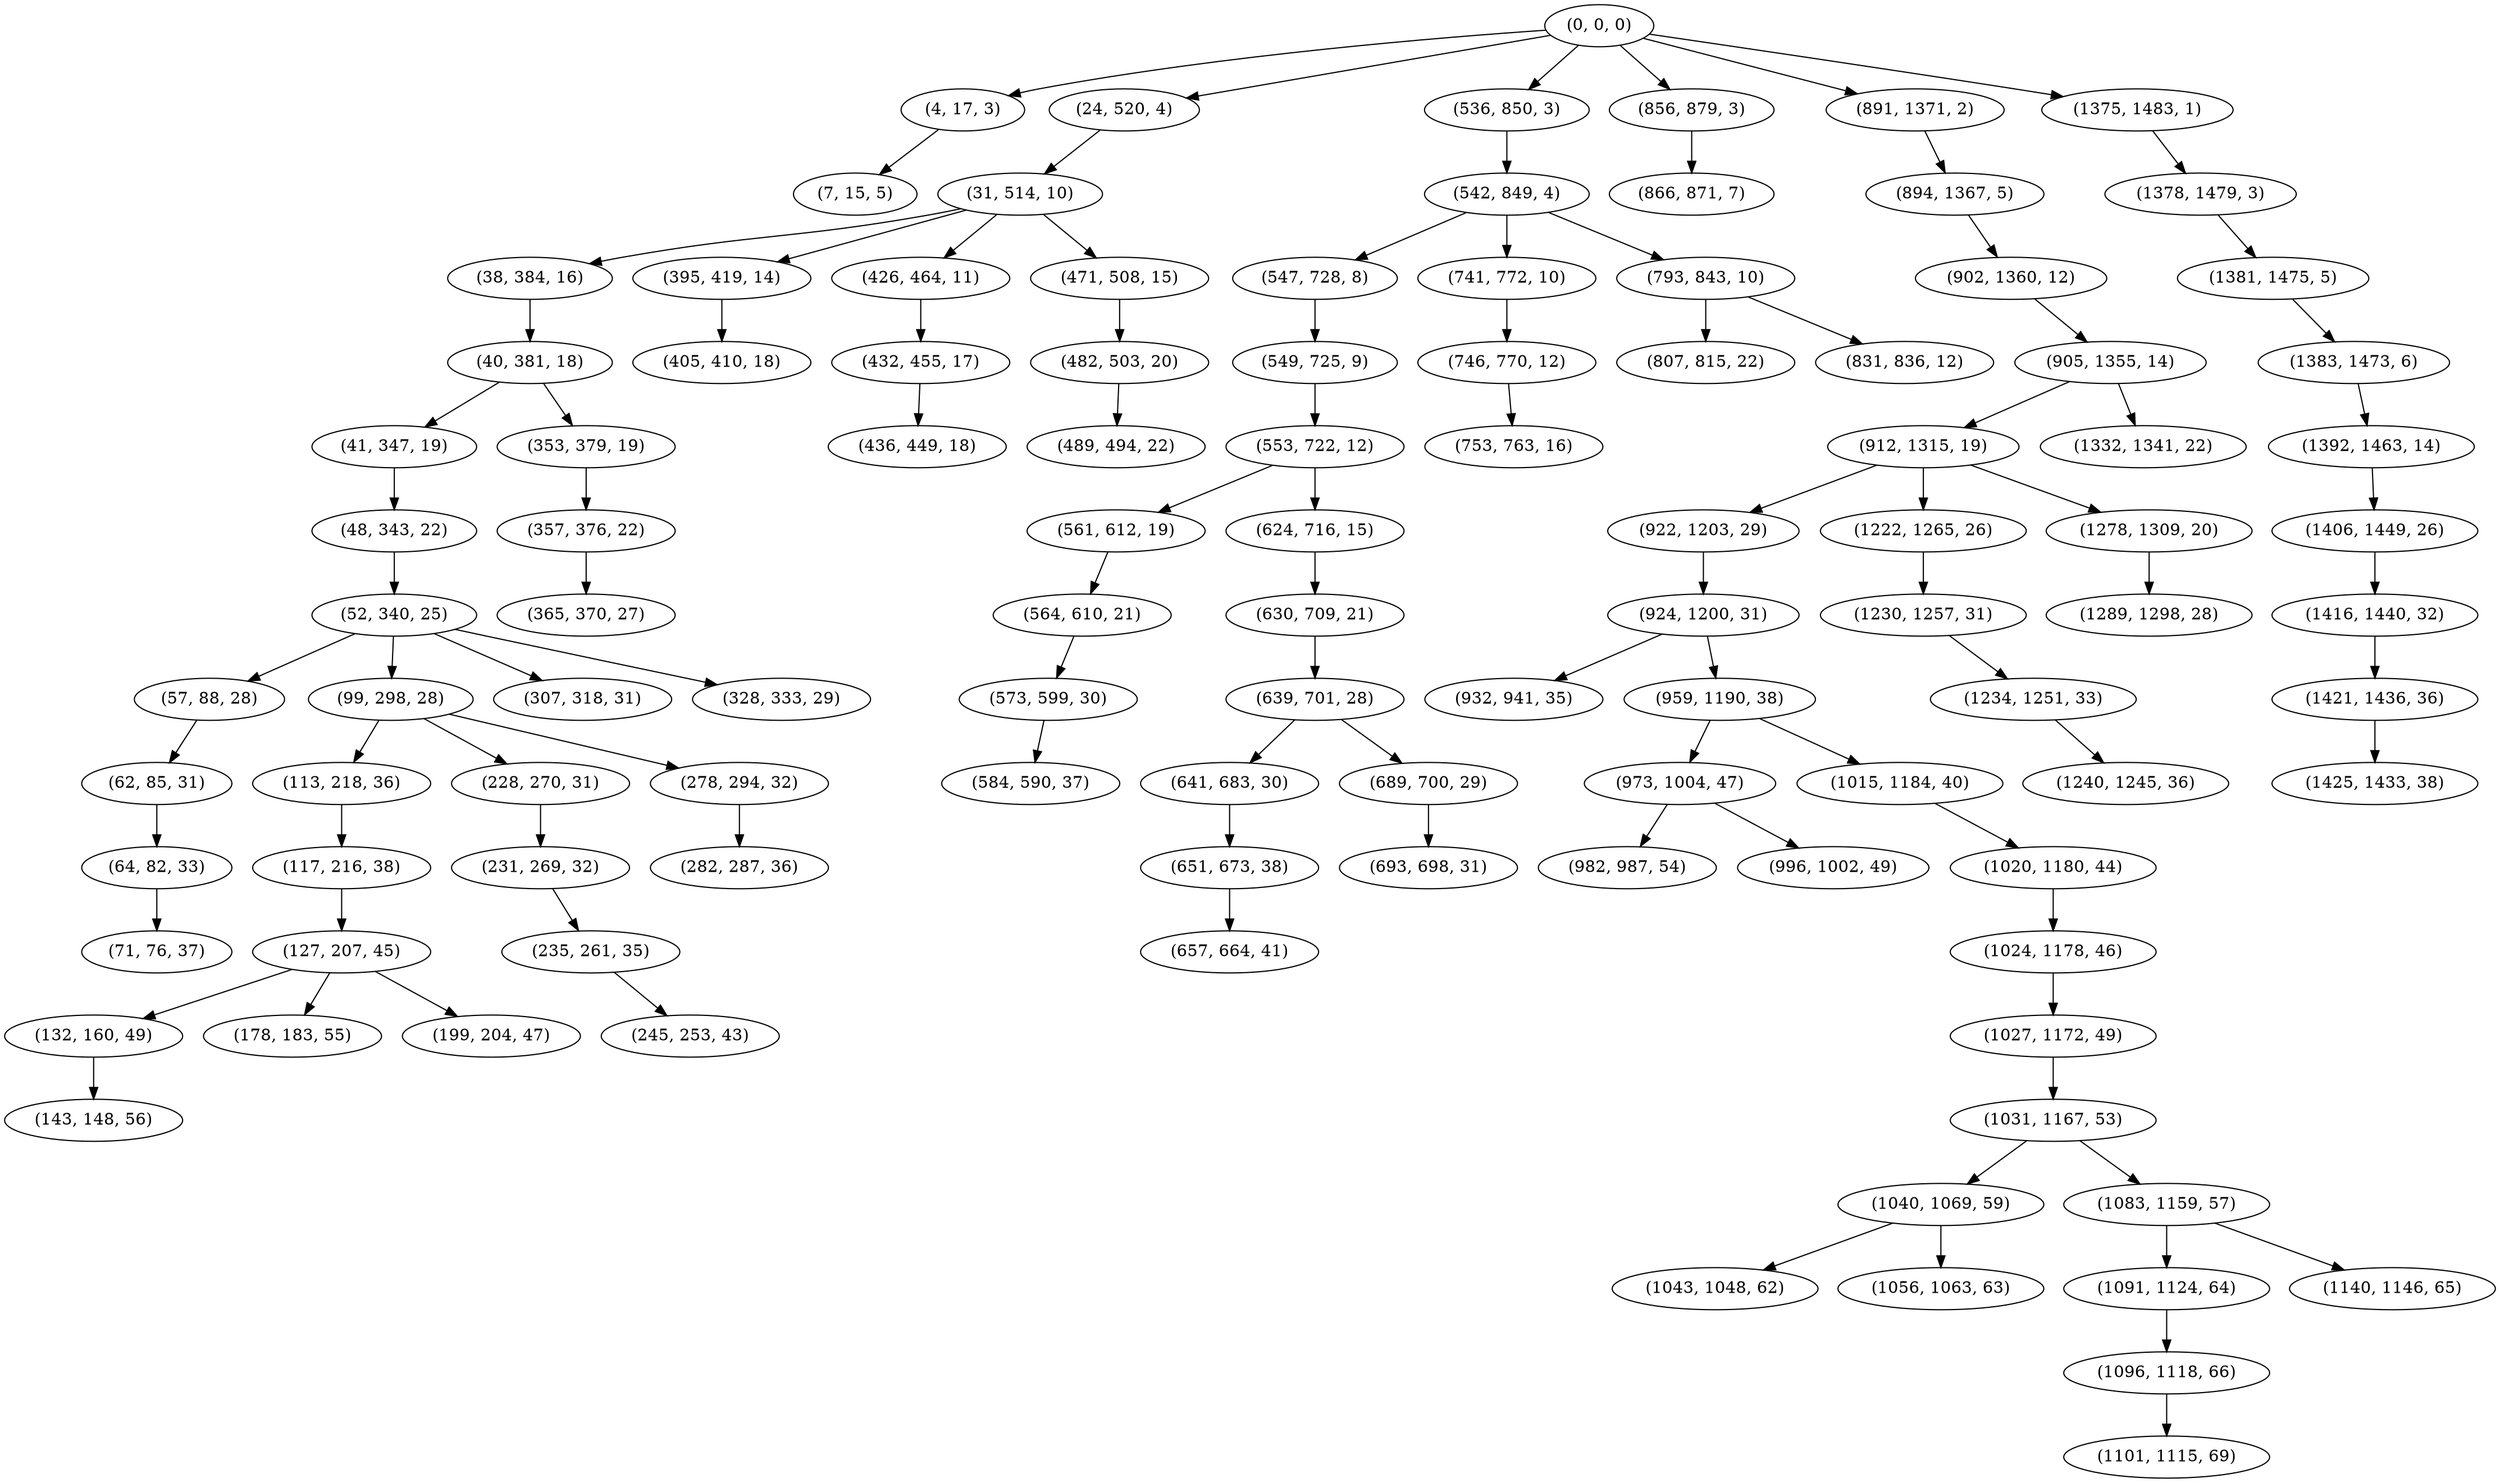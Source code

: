 digraph tree {
    "(0, 0, 0)";
    "(4, 17, 3)";
    "(7, 15, 5)";
    "(24, 520, 4)";
    "(31, 514, 10)";
    "(38, 384, 16)";
    "(40, 381, 18)";
    "(41, 347, 19)";
    "(48, 343, 22)";
    "(52, 340, 25)";
    "(57, 88, 28)";
    "(62, 85, 31)";
    "(64, 82, 33)";
    "(71, 76, 37)";
    "(99, 298, 28)";
    "(113, 218, 36)";
    "(117, 216, 38)";
    "(127, 207, 45)";
    "(132, 160, 49)";
    "(143, 148, 56)";
    "(178, 183, 55)";
    "(199, 204, 47)";
    "(228, 270, 31)";
    "(231, 269, 32)";
    "(235, 261, 35)";
    "(245, 253, 43)";
    "(278, 294, 32)";
    "(282, 287, 36)";
    "(307, 318, 31)";
    "(328, 333, 29)";
    "(353, 379, 19)";
    "(357, 376, 22)";
    "(365, 370, 27)";
    "(395, 419, 14)";
    "(405, 410, 18)";
    "(426, 464, 11)";
    "(432, 455, 17)";
    "(436, 449, 18)";
    "(471, 508, 15)";
    "(482, 503, 20)";
    "(489, 494, 22)";
    "(536, 850, 3)";
    "(542, 849, 4)";
    "(547, 728, 8)";
    "(549, 725, 9)";
    "(553, 722, 12)";
    "(561, 612, 19)";
    "(564, 610, 21)";
    "(573, 599, 30)";
    "(584, 590, 37)";
    "(624, 716, 15)";
    "(630, 709, 21)";
    "(639, 701, 28)";
    "(641, 683, 30)";
    "(651, 673, 38)";
    "(657, 664, 41)";
    "(689, 700, 29)";
    "(693, 698, 31)";
    "(741, 772, 10)";
    "(746, 770, 12)";
    "(753, 763, 16)";
    "(793, 843, 10)";
    "(807, 815, 22)";
    "(831, 836, 12)";
    "(856, 879, 3)";
    "(866, 871, 7)";
    "(891, 1371, 2)";
    "(894, 1367, 5)";
    "(902, 1360, 12)";
    "(905, 1355, 14)";
    "(912, 1315, 19)";
    "(922, 1203, 29)";
    "(924, 1200, 31)";
    "(932, 941, 35)";
    "(959, 1190, 38)";
    "(973, 1004, 47)";
    "(982, 987, 54)";
    "(996, 1002, 49)";
    "(1015, 1184, 40)";
    "(1020, 1180, 44)";
    "(1024, 1178, 46)";
    "(1027, 1172, 49)";
    "(1031, 1167, 53)";
    "(1040, 1069, 59)";
    "(1043, 1048, 62)";
    "(1056, 1063, 63)";
    "(1083, 1159, 57)";
    "(1091, 1124, 64)";
    "(1096, 1118, 66)";
    "(1101, 1115, 69)";
    "(1140, 1146, 65)";
    "(1222, 1265, 26)";
    "(1230, 1257, 31)";
    "(1234, 1251, 33)";
    "(1240, 1245, 36)";
    "(1278, 1309, 20)";
    "(1289, 1298, 28)";
    "(1332, 1341, 22)";
    "(1375, 1483, 1)";
    "(1378, 1479, 3)";
    "(1381, 1475, 5)";
    "(1383, 1473, 6)";
    "(1392, 1463, 14)";
    "(1406, 1449, 26)";
    "(1416, 1440, 32)";
    "(1421, 1436, 36)";
    "(1425, 1433, 38)";
    "(0, 0, 0)" -> "(4, 17, 3)";
    "(0, 0, 0)" -> "(24, 520, 4)";
    "(0, 0, 0)" -> "(536, 850, 3)";
    "(0, 0, 0)" -> "(856, 879, 3)";
    "(0, 0, 0)" -> "(891, 1371, 2)";
    "(0, 0, 0)" -> "(1375, 1483, 1)";
    "(4, 17, 3)" -> "(7, 15, 5)";
    "(24, 520, 4)" -> "(31, 514, 10)";
    "(31, 514, 10)" -> "(38, 384, 16)";
    "(31, 514, 10)" -> "(395, 419, 14)";
    "(31, 514, 10)" -> "(426, 464, 11)";
    "(31, 514, 10)" -> "(471, 508, 15)";
    "(38, 384, 16)" -> "(40, 381, 18)";
    "(40, 381, 18)" -> "(41, 347, 19)";
    "(40, 381, 18)" -> "(353, 379, 19)";
    "(41, 347, 19)" -> "(48, 343, 22)";
    "(48, 343, 22)" -> "(52, 340, 25)";
    "(52, 340, 25)" -> "(57, 88, 28)";
    "(52, 340, 25)" -> "(99, 298, 28)";
    "(52, 340, 25)" -> "(307, 318, 31)";
    "(52, 340, 25)" -> "(328, 333, 29)";
    "(57, 88, 28)" -> "(62, 85, 31)";
    "(62, 85, 31)" -> "(64, 82, 33)";
    "(64, 82, 33)" -> "(71, 76, 37)";
    "(99, 298, 28)" -> "(113, 218, 36)";
    "(99, 298, 28)" -> "(228, 270, 31)";
    "(99, 298, 28)" -> "(278, 294, 32)";
    "(113, 218, 36)" -> "(117, 216, 38)";
    "(117, 216, 38)" -> "(127, 207, 45)";
    "(127, 207, 45)" -> "(132, 160, 49)";
    "(127, 207, 45)" -> "(178, 183, 55)";
    "(127, 207, 45)" -> "(199, 204, 47)";
    "(132, 160, 49)" -> "(143, 148, 56)";
    "(228, 270, 31)" -> "(231, 269, 32)";
    "(231, 269, 32)" -> "(235, 261, 35)";
    "(235, 261, 35)" -> "(245, 253, 43)";
    "(278, 294, 32)" -> "(282, 287, 36)";
    "(353, 379, 19)" -> "(357, 376, 22)";
    "(357, 376, 22)" -> "(365, 370, 27)";
    "(395, 419, 14)" -> "(405, 410, 18)";
    "(426, 464, 11)" -> "(432, 455, 17)";
    "(432, 455, 17)" -> "(436, 449, 18)";
    "(471, 508, 15)" -> "(482, 503, 20)";
    "(482, 503, 20)" -> "(489, 494, 22)";
    "(536, 850, 3)" -> "(542, 849, 4)";
    "(542, 849, 4)" -> "(547, 728, 8)";
    "(542, 849, 4)" -> "(741, 772, 10)";
    "(542, 849, 4)" -> "(793, 843, 10)";
    "(547, 728, 8)" -> "(549, 725, 9)";
    "(549, 725, 9)" -> "(553, 722, 12)";
    "(553, 722, 12)" -> "(561, 612, 19)";
    "(553, 722, 12)" -> "(624, 716, 15)";
    "(561, 612, 19)" -> "(564, 610, 21)";
    "(564, 610, 21)" -> "(573, 599, 30)";
    "(573, 599, 30)" -> "(584, 590, 37)";
    "(624, 716, 15)" -> "(630, 709, 21)";
    "(630, 709, 21)" -> "(639, 701, 28)";
    "(639, 701, 28)" -> "(641, 683, 30)";
    "(639, 701, 28)" -> "(689, 700, 29)";
    "(641, 683, 30)" -> "(651, 673, 38)";
    "(651, 673, 38)" -> "(657, 664, 41)";
    "(689, 700, 29)" -> "(693, 698, 31)";
    "(741, 772, 10)" -> "(746, 770, 12)";
    "(746, 770, 12)" -> "(753, 763, 16)";
    "(793, 843, 10)" -> "(807, 815, 22)";
    "(793, 843, 10)" -> "(831, 836, 12)";
    "(856, 879, 3)" -> "(866, 871, 7)";
    "(891, 1371, 2)" -> "(894, 1367, 5)";
    "(894, 1367, 5)" -> "(902, 1360, 12)";
    "(902, 1360, 12)" -> "(905, 1355, 14)";
    "(905, 1355, 14)" -> "(912, 1315, 19)";
    "(905, 1355, 14)" -> "(1332, 1341, 22)";
    "(912, 1315, 19)" -> "(922, 1203, 29)";
    "(912, 1315, 19)" -> "(1222, 1265, 26)";
    "(912, 1315, 19)" -> "(1278, 1309, 20)";
    "(922, 1203, 29)" -> "(924, 1200, 31)";
    "(924, 1200, 31)" -> "(932, 941, 35)";
    "(924, 1200, 31)" -> "(959, 1190, 38)";
    "(959, 1190, 38)" -> "(973, 1004, 47)";
    "(959, 1190, 38)" -> "(1015, 1184, 40)";
    "(973, 1004, 47)" -> "(982, 987, 54)";
    "(973, 1004, 47)" -> "(996, 1002, 49)";
    "(1015, 1184, 40)" -> "(1020, 1180, 44)";
    "(1020, 1180, 44)" -> "(1024, 1178, 46)";
    "(1024, 1178, 46)" -> "(1027, 1172, 49)";
    "(1027, 1172, 49)" -> "(1031, 1167, 53)";
    "(1031, 1167, 53)" -> "(1040, 1069, 59)";
    "(1031, 1167, 53)" -> "(1083, 1159, 57)";
    "(1040, 1069, 59)" -> "(1043, 1048, 62)";
    "(1040, 1069, 59)" -> "(1056, 1063, 63)";
    "(1083, 1159, 57)" -> "(1091, 1124, 64)";
    "(1083, 1159, 57)" -> "(1140, 1146, 65)";
    "(1091, 1124, 64)" -> "(1096, 1118, 66)";
    "(1096, 1118, 66)" -> "(1101, 1115, 69)";
    "(1222, 1265, 26)" -> "(1230, 1257, 31)";
    "(1230, 1257, 31)" -> "(1234, 1251, 33)";
    "(1234, 1251, 33)" -> "(1240, 1245, 36)";
    "(1278, 1309, 20)" -> "(1289, 1298, 28)";
    "(1375, 1483, 1)" -> "(1378, 1479, 3)";
    "(1378, 1479, 3)" -> "(1381, 1475, 5)";
    "(1381, 1475, 5)" -> "(1383, 1473, 6)";
    "(1383, 1473, 6)" -> "(1392, 1463, 14)";
    "(1392, 1463, 14)" -> "(1406, 1449, 26)";
    "(1406, 1449, 26)" -> "(1416, 1440, 32)";
    "(1416, 1440, 32)" -> "(1421, 1436, 36)";
    "(1421, 1436, 36)" -> "(1425, 1433, 38)";
}
